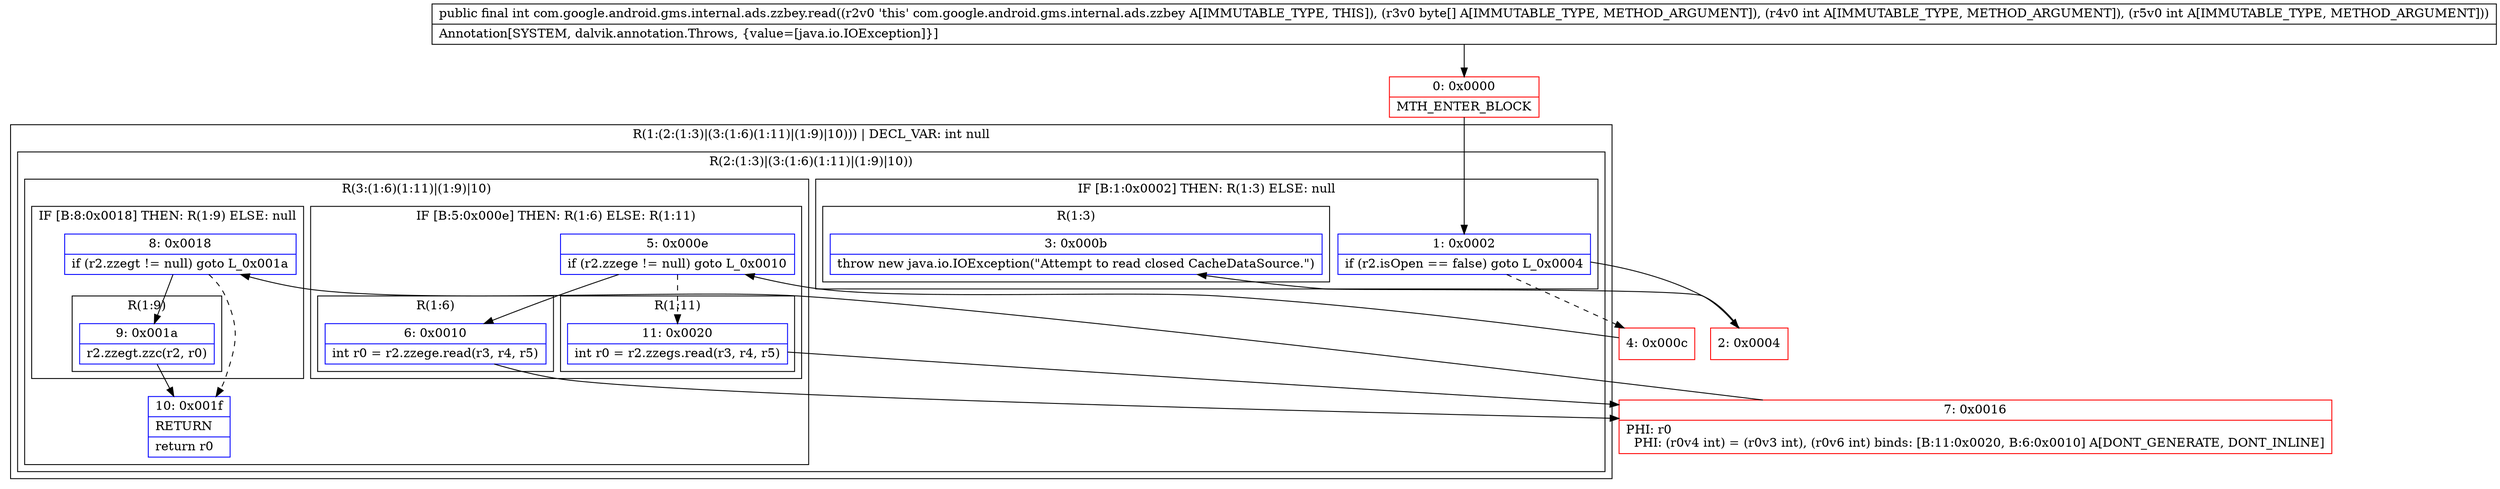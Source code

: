 digraph "CFG forcom.google.android.gms.internal.ads.zzbey.read([BII)I" {
subgraph cluster_Region_1561850825 {
label = "R(1:(2:(1:3)|(3:(1:6)(1:11)|(1:9)|10))) | DECL_VAR: int null\l";
node [shape=record,color=blue];
subgraph cluster_Region_174899600 {
label = "R(2:(1:3)|(3:(1:6)(1:11)|(1:9)|10))";
node [shape=record,color=blue];
subgraph cluster_IfRegion_855649836 {
label = "IF [B:1:0x0002] THEN: R(1:3) ELSE: null";
node [shape=record,color=blue];
Node_1 [shape=record,label="{1\:\ 0x0002|if (r2.isOpen == false) goto L_0x0004\l}"];
subgraph cluster_Region_1783912309 {
label = "R(1:3)";
node [shape=record,color=blue];
Node_3 [shape=record,label="{3\:\ 0x000b|throw new java.io.IOException(\"Attempt to read closed CacheDataSource.\")\l}"];
}
}
subgraph cluster_Region_138373197 {
label = "R(3:(1:6)(1:11)|(1:9)|10)";
node [shape=record,color=blue];
subgraph cluster_IfRegion_1689475227 {
label = "IF [B:5:0x000e] THEN: R(1:6) ELSE: R(1:11)";
node [shape=record,color=blue];
Node_5 [shape=record,label="{5\:\ 0x000e|if (r2.zzege != null) goto L_0x0010\l}"];
subgraph cluster_Region_1118457511 {
label = "R(1:6)";
node [shape=record,color=blue];
Node_6 [shape=record,label="{6\:\ 0x0010|int r0 = r2.zzege.read(r3, r4, r5)\l}"];
}
subgraph cluster_Region_641458605 {
label = "R(1:11)";
node [shape=record,color=blue];
Node_11 [shape=record,label="{11\:\ 0x0020|int r0 = r2.zzegs.read(r3, r4, r5)\l}"];
}
}
subgraph cluster_IfRegion_1450208111 {
label = "IF [B:8:0x0018] THEN: R(1:9) ELSE: null";
node [shape=record,color=blue];
Node_8 [shape=record,label="{8\:\ 0x0018|if (r2.zzegt != null) goto L_0x001a\l}"];
subgraph cluster_Region_509042987 {
label = "R(1:9)";
node [shape=record,color=blue];
Node_9 [shape=record,label="{9\:\ 0x001a|r2.zzegt.zzc(r2, r0)\l}"];
}
}
Node_10 [shape=record,label="{10\:\ 0x001f|RETURN\l|return r0\l}"];
}
}
}
Node_0 [shape=record,color=red,label="{0\:\ 0x0000|MTH_ENTER_BLOCK\l}"];
Node_2 [shape=record,color=red,label="{2\:\ 0x0004}"];
Node_4 [shape=record,color=red,label="{4\:\ 0x000c}"];
Node_7 [shape=record,color=red,label="{7\:\ 0x0016|PHI: r0 \l  PHI: (r0v4 int) = (r0v3 int), (r0v6 int) binds: [B:11:0x0020, B:6:0x0010] A[DONT_GENERATE, DONT_INLINE]\l}"];
MethodNode[shape=record,label="{public final int com.google.android.gms.internal.ads.zzbey.read((r2v0 'this' com.google.android.gms.internal.ads.zzbey A[IMMUTABLE_TYPE, THIS]), (r3v0 byte[] A[IMMUTABLE_TYPE, METHOD_ARGUMENT]), (r4v0 int A[IMMUTABLE_TYPE, METHOD_ARGUMENT]), (r5v0 int A[IMMUTABLE_TYPE, METHOD_ARGUMENT]))  | Annotation[SYSTEM, dalvik.annotation.Throws, \{value=[java.io.IOException]\}]\l}"];
MethodNode -> Node_0;
Node_1 -> Node_2;
Node_1 -> Node_4[style=dashed];
Node_5 -> Node_6;
Node_5 -> Node_11[style=dashed];
Node_6 -> Node_7;
Node_11 -> Node_7;
Node_8 -> Node_9;
Node_8 -> Node_10[style=dashed];
Node_9 -> Node_10;
Node_0 -> Node_1;
Node_2 -> Node_3;
Node_4 -> Node_5;
Node_7 -> Node_8;
}

